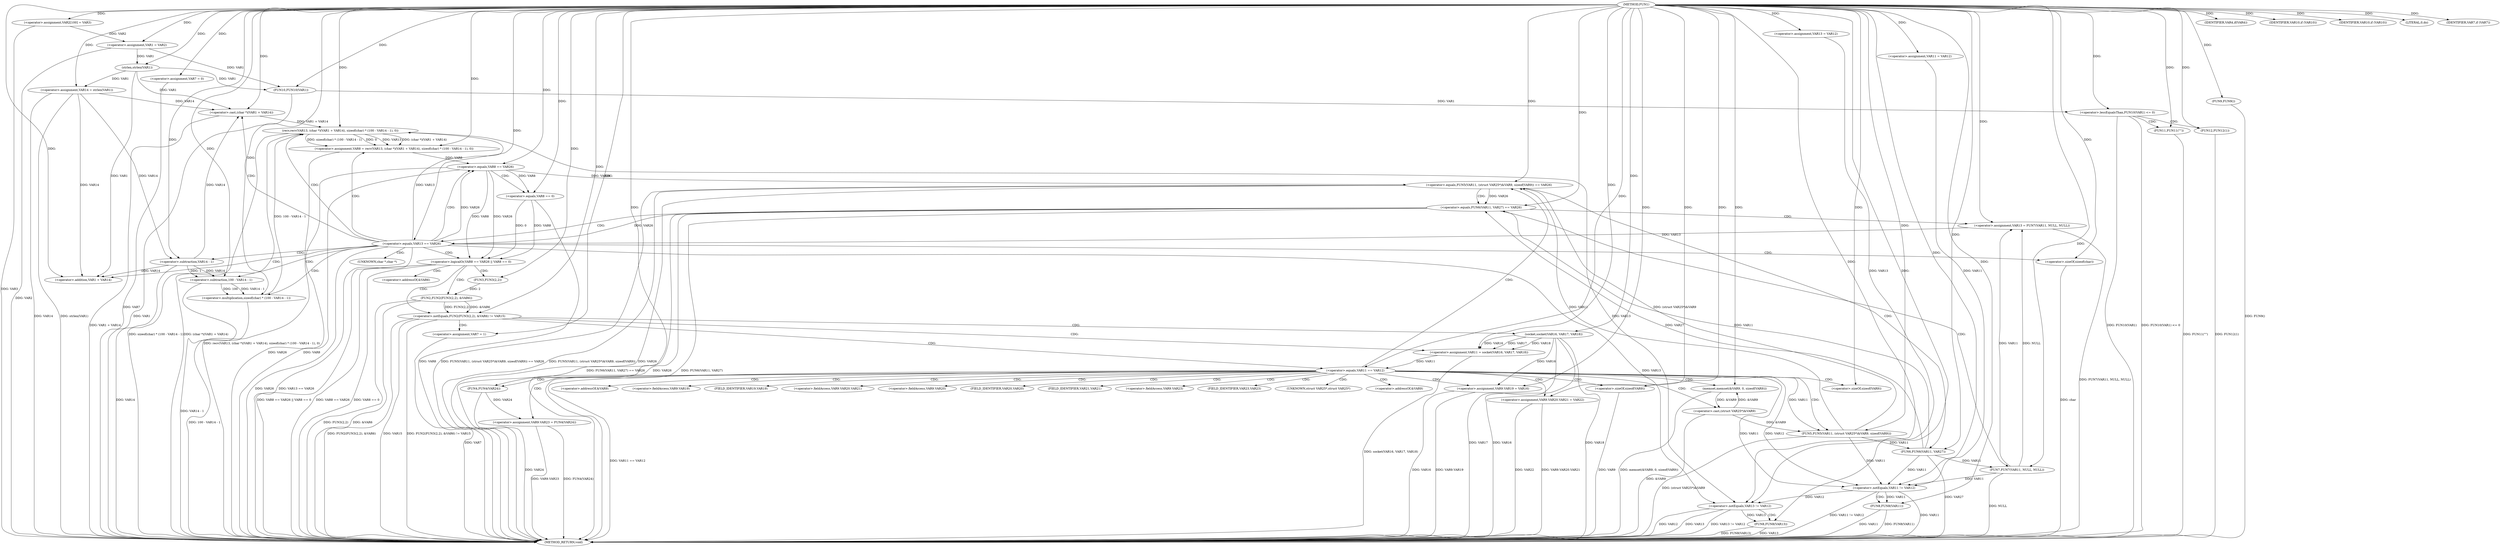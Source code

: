 digraph FUN1 {  
"1000100" [label = "(METHOD,FUN1)" ]
"1000283" [label = "(METHOD_RETURN,void)" ]
"1000104" [label = "(<operator>.assignment,VAR2[100] = VAR3)" ]
"1000107" [label = "(<operator>.assignment,VAR1 = VAR2)" ]
"1000111" [label = "(IDENTIFIER,VAR4,if(VAR4))" ]
"1000116" [label = "(<operator>.assignment,VAR7 = 0)" ]
"1000123" [label = "(<operator>.assignment,VAR11 = VAR12)" ]
"1000127" [label = "(<operator>.assignment,VAR13 = VAR12)" ]
"1000131" [label = "(<operator>.assignment,VAR14 = strlen(VAR1))" ]
"1000133" [label = "(strlen,strlen(VAR1))" ]
"1000138" [label = "(<operator>.notEquals,FUN2(FUN3(2,2), &VAR6) != VAR15)" ]
"1000139" [label = "(FUN2,FUN2(FUN3(2,2), &VAR6))" ]
"1000140" [label = "(FUN3,FUN3(2,2))" ]
"1000148" [label = "(<operator>.assignment,VAR7 = 1)" ]
"1000151" [label = "(<operator>.assignment,VAR11 = socket(VAR16, VAR17, VAR18))" ]
"1000153" [label = "(socket,socket(VAR16, VAR17, VAR18))" ]
"1000158" [label = "(<operator>.equals,VAR11 == VAR12)" ]
"1000163" [label = "(memset,memset(&VAR9, 0, sizeof(VAR9)))" ]
"1000167" [label = "(<operator>.sizeOf,sizeof(VAR9))" ]
"1000169" [label = "(<operator>.assignment,VAR9.VAR19 = VAR16)" ]
"1000174" [label = "(<operator>.assignment,VAR9.VAR20.VAR21 = VAR22)" ]
"1000181" [label = "(<operator>.assignment,VAR9.VAR23 = FUN4(VAR24))" ]
"1000185" [label = "(FUN4,FUN4(VAR24))" ]
"1000188" [label = "(<operator>.equals,FUN5(VAR11, (struct VAR25*)&VAR9, sizeof(VAR9)) == VAR26)" ]
"1000189" [label = "(FUN5,FUN5(VAR11, (struct VAR25*)&VAR9, sizeof(VAR9)))" ]
"1000191" [label = "(<operator>.cast,(struct VAR25*)&VAR9)" ]
"1000195" [label = "(<operator>.sizeOf,sizeof(VAR9))" ]
"1000201" [label = "(<operator>.equals,FUN6(VAR11, VAR27) == VAR26)" ]
"1000202" [label = "(FUN6,FUN6(VAR11, VAR27))" ]
"1000208" [label = "(<operator>.assignment,VAR13 = FUN7(VAR11, NULL, NULL))" ]
"1000210" [label = "(FUN7,FUN7(VAR11, NULL, NULL))" ]
"1000215" [label = "(<operator>.equals,VAR13 == VAR26)" ]
"1000220" [label = "(<operator>.assignment,VAR8 = recv(VAR13, (char *)(VAR1 + VAR14), sizeof(char) * (100 - VAR14 - 1), 0))" ]
"1000222" [label = "(recv,recv(VAR13, (char *)(VAR1 + VAR14), sizeof(char) * (100 - VAR14 - 1), 0))" ]
"1000224" [label = "(<operator>.cast,(char *)(VAR1 + VAR14))" ]
"1000226" [label = "(<operator>.addition,VAR1 + VAR14)" ]
"1000229" [label = "(<operator>.multiplication,sizeof(char) * (100 - VAR14 - 1))" ]
"1000230" [label = "(<operator>.sizeOf,sizeof(char))" ]
"1000232" [label = "(<operator>.subtraction,100 - VAR14 - 1)" ]
"1000234" [label = "(<operator>.subtraction,VAR14 - 1)" ]
"1000239" [label = "(<operator>.logicalOr,VAR8 == VAR26 || VAR8 == 0)" ]
"1000240" [label = "(<operator>.equals,VAR8 == VAR26)" ]
"1000243" [label = "(<operator>.equals,VAR8 == 0)" ]
"1000249" [label = "(IDENTIFIER,VAR10,if (VAR10))" ]
"1000252" [label = "(IDENTIFIER,VAR10,if (VAR10))" ]
"1000254" [label = "(LITERAL,0,do)" ]
"1000256" [label = "(<operator>.notEquals,VAR11 != VAR12)" ]
"1000260" [label = "(FUN8,FUN8(VAR11))" ]
"1000263" [label = "(<operator>.notEquals,VAR13 != VAR12)" ]
"1000267" [label = "(FUN8,FUN8(VAR13))" ]
"1000270" [label = "(IDENTIFIER,VAR7,if (VAR7))" ]
"1000272" [label = "(FUN9,FUN9())" ]
"1000274" [label = "(<operator>.lessEqualsThan,FUN10(VAR1) <= 0)" ]
"1000275" [label = "(FUN10,FUN10(VAR1))" ]
"1000279" [label = "(FUN11,FUN11(\"\"))" ]
"1000281" [label = "(FUN12,FUN12(1))" ]
"1000143" [label = "(<operator>.addressOf,&VAR6)" ]
"1000164" [label = "(<operator>.addressOf,&VAR9)" ]
"1000170" [label = "(<operator>.fieldAccess,VAR9.VAR19)" ]
"1000172" [label = "(FIELD_IDENTIFIER,VAR19,VAR19)" ]
"1000175" [label = "(<operator>.fieldAccess,VAR9.VAR20.VAR21)" ]
"1000176" [label = "(<operator>.fieldAccess,VAR9.VAR20)" ]
"1000178" [label = "(FIELD_IDENTIFIER,VAR20,VAR20)" ]
"1000179" [label = "(FIELD_IDENTIFIER,VAR21,VAR21)" ]
"1000182" [label = "(<operator>.fieldAccess,VAR9.VAR23)" ]
"1000184" [label = "(FIELD_IDENTIFIER,VAR23,VAR23)" ]
"1000192" [label = "(UNKNOWN,struct VAR25*,struct VAR25*)" ]
"1000193" [label = "(<operator>.addressOf,&VAR9)" ]
"1000225" [label = "(UNKNOWN,char *,char *)" ]
  "1000201" -> "1000283"  [ label = "DDG: FUN6(VAR11, VAR27) == VAR26"] 
  "1000181" -> "1000283"  [ label = "DDG: FUN4(VAR24)"] 
  "1000224" -> "1000283"  [ label = "DDG: VAR1 + VAR14"] 
  "1000230" -> "1000283"  [ label = "DDG: char"] 
  "1000181" -> "1000283"  [ label = "DDG: VAR9.VAR23"] 
  "1000188" -> "1000283"  [ label = "DDG: FUN5(VAR11, (struct VAR25*)&VAR9, sizeof(VAR9)) == VAR26"] 
  "1000116" -> "1000283"  [ label = "DDG: VAR7"] 
  "1000260" -> "1000283"  [ label = "DDG: FUN8(VAR11)"] 
  "1000185" -> "1000283"  [ label = "DDG: VAR24"] 
  "1000208" -> "1000283"  [ label = "DDG: FUN7(VAR11, NULL, NULL)"] 
  "1000239" -> "1000283"  [ label = "DDG: VAR8 == VAR26 || VAR8 == 0"] 
  "1000274" -> "1000283"  [ label = "DDG: FUN10(VAR1)"] 
  "1000234" -> "1000283"  [ label = "DDG: VAR14"] 
  "1000239" -> "1000283"  [ label = "DDG: VAR8 == VAR26"] 
  "1000215" -> "1000283"  [ label = "DDG: VAR26"] 
  "1000188" -> "1000283"  [ label = "DDG: FUN5(VAR11, (struct VAR25*)&VAR9, sizeof(VAR9))"] 
  "1000131" -> "1000283"  [ label = "DDG: VAR14"] 
  "1000138" -> "1000283"  [ label = "DDG: FUN2(FUN3(2,2), &VAR6)"] 
  "1000139" -> "1000283"  [ label = "DDG: FUN3(2,2)"] 
  "1000263" -> "1000283"  [ label = "DDG: VAR12"] 
  "1000267" -> "1000283"  [ label = "DDG: VAR13"] 
  "1000222" -> "1000283"  [ label = "DDG: sizeof(char) * (100 - VAR14 - 1)"] 
  "1000153" -> "1000283"  [ label = "DDG: VAR17"] 
  "1000158" -> "1000283"  [ label = "DDG: VAR11 == VAR12"] 
  "1000267" -> "1000283"  [ label = "DDG: FUN8(VAR13)"] 
  "1000189" -> "1000283"  [ label = "DDG: (struct VAR25*)&VAR9"] 
  "1000263" -> "1000283"  [ label = "DDG: VAR13"] 
  "1000274" -> "1000283"  [ label = "DDG: FUN10(VAR1) <= 0"] 
  "1000263" -> "1000283"  [ label = "DDG: VAR13 != VAR12"] 
  "1000174" -> "1000283"  [ label = "DDG: VAR22"] 
  "1000220" -> "1000283"  [ label = "DDG: recv(VAR13, (char *)(VAR1 + VAR14), sizeof(char) * (100 - VAR14 - 1), 0)"] 
  "1000148" -> "1000283"  [ label = "DDG: VAR7"] 
  "1000151" -> "1000283"  [ label = "DDG: socket(VAR16, VAR17, VAR18)"] 
  "1000275" -> "1000283"  [ label = "DDG: VAR1"] 
  "1000131" -> "1000283"  [ label = "DDG: strlen(VAR1)"] 
  "1000210" -> "1000283"  [ label = "DDG: NULL"] 
  "1000153" -> "1000283"  [ label = "DDG: VAR16"] 
  "1000188" -> "1000283"  [ label = "DDG: VAR26"] 
  "1000229" -> "1000283"  [ label = "DDG: 100 - VAR14 - 1"] 
  "1000191" -> "1000283"  [ label = "DDG: &VAR9"] 
  "1000281" -> "1000283"  [ label = "DDG: FUN12(1)"] 
  "1000169" -> "1000283"  [ label = "DDG: VAR16"] 
  "1000232" -> "1000283"  [ label = "DDG: VAR14 - 1"] 
  "1000240" -> "1000283"  [ label = "DDG: VAR26"] 
  "1000138" -> "1000283"  [ label = "DDG: VAR15"] 
  "1000139" -> "1000283"  [ label = "DDG: &VAR6"] 
  "1000215" -> "1000283"  [ label = "DDG: VAR13 == VAR26"] 
  "1000243" -> "1000283"  [ label = "DDG: VAR8"] 
  "1000169" -> "1000283"  [ label = "DDG: VAR9.VAR19"] 
  "1000256" -> "1000283"  [ label = "DDG: VAR11"] 
  "1000260" -> "1000283"  [ label = "DDG: VAR11"] 
  "1000153" -> "1000283"  [ label = "DDG: VAR18"] 
  "1000272" -> "1000283"  [ label = "DDG: FUN9()"] 
  "1000138" -> "1000283"  [ label = "DDG: FUN2(FUN3(2,2), &VAR6) != VAR15"] 
  "1000201" -> "1000283"  [ label = "DDG: VAR26"] 
  "1000256" -> "1000283"  [ label = "DDG: VAR11 != VAR12"] 
  "1000163" -> "1000283"  [ label = "DDG: memset(&VAR9, 0, sizeof(VAR9))"] 
  "1000195" -> "1000283"  [ label = "DDG: VAR9"] 
  "1000240" -> "1000283"  [ label = "DDG: VAR8"] 
  "1000279" -> "1000283"  [ label = "DDG: FUN11(\"\")"] 
  "1000239" -> "1000283"  [ label = "DDG: VAR8 == 0"] 
  "1000104" -> "1000283"  [ label = "DDG: VAR3"] 
  "1000174" -> "1000283"  [ label = "DDG: VAR9.VAR20.VAR21"] 
  "1000107" -> "1000283"  [ label = "DDG: VAR2"] 
  "1000222" -> "1000283"  [ label = "DDG: (char *)(VAR1 + VAR14)"] 
  "1000202" -> "1000283"  [ label = "DDG: VAR27"] 
  "1000201" -> "1000283"  [ label = "DDG: FUN6(VAR11, VAR27)"] 
  "1000100" -> "1000104"  [ label = "DDG: "] 
  "1000104" -> "1000107"  [ label = "DDG: VAR2"] 
  "1000100" -> "1000107"  [ label = "DDG: "] 
  "1000100" -> "1000111"  [ label = "DDG: "] 
  "1000100" -> "1000116"  [ label = "DDG: "] 
  "1000100" -> "1000123"  [ label = "DDG: "] 
  "1000100" -> "1000127"  [ label = "DDG: "] 
  "1000133" -> "1000131"  [ label = "DDG: VAR1"] 
  "1000100" -> "1000131"  [ label = "DDG: "] 
  "1000107" -> "1000133"  [ label = "DDG: VAR1"] 
  "1000100" -> "1000133"  [ label = "DDG: "] 
  "1000139" -> "1000138"  [ label = "DDG: FUN3(2,2)"] 
  "1000139" -> "1000138"  [ label = "DDG: &VAR6"] 
  "1000140" -> "1000139"  [ label = "DDG: 2"] 
  "1000100" -> "1000140"  [ label = "DDG: "] 
  "1000100" -> "1000138"  [ label = "DDG: "] 
  "1000100" -> "1000148"  [ label = "DDG: "] 
  "1000153" -> "1000151"  [ label = "DDG: VAR16"] 
  "1000153" -> "1000151"  [ label = "DDG: VAR17"] 
  "1000153" -> "1000151"  [ label = "DDG: VAR18"] 
  "1000100" -> "1000151"  [ label = "DDG: "] 
  "1000100" -> "1000153"  [ label = "DDG: "] 
  "1000151" -> "1000158"  [ label = "DDG: VAR11"] 
  "1000100" -> "1000158"  [ label = "DDG: "] 
  "1000191" -> "1000163"  [ label = "DDG: &VAR9"] 
  "1000100" -> "1000163"  [ label = "DDG: "] 
  "1000100" -> "1000167"  [ label = "DDG: "] 
  "1000153" -> "1000169"  [ label = "DDG: VAR16"] 
  "1000100" -> "1000169"  [ label = "DDG: "] 
  "1000100" -> "1000174"  [ label = "DDG: "] 
  "1000185" -> "1000181"  [ label = "DDG: VAR24"] 
  "1000100" -> "1000185"  [ label = "DDG: "] 
  "1000189" -> "1000188"  [ label = "DDG: VAR11"] 
  "1000189" -> "1000188"  [ label = "DDG: (struct VAR25*)&VAR9"] 
  "1000158" -> "1000189"  [ label = "DDG: VAR11"] 
  "1000100" -> "1000189"  [ label = "DDG: "] 
  "1000191" -> "1000189"  [ label = "DDG: &VAR9"] 
  "1000163" -> "1000191"  [ label = "DDG: &VAR9"] 
  "1000100" -> "1000195"  [ label = "DDG: "] 
  "1000240" -> "1000188"  [ label = "DDG: VAR26"] 
  "1000100" -> "1000188"  [ label = "DDG: "] 
  "1000202" -> "1000201"  [ label = "DDG: VAR11"] 
  "1000202" -> "1000201"  [ label = "DDG: VAR27"] 
  "1000189" -> "1000202"  [ label = "DDG: VAR11"] 
  "1000100" -> "1000202"  [ label = "DDG: "] 
  "1000188" -> "1000201"  [ label = "DDG: VAR26"] 
  "1000100" -> "1000201"  [ label = "DDG: "] 
  "1000210" -> "1000208"  [ label = "DDG: VAR11"] 
  "1000210" -> "1000208"  [ label = "DDG: NULL"] 
  "1000100" -> "1000208"  [ label = "DDG: "] 
  "1000202" -> "1000210"  [ label = "DDG: VAR11"] 
  "1000100" -> "1000210"  [ label = "DDG: "] 
  "1000208" -> "1000215"  [ label = "DDG: VAR13"] 
  "1000100" -> "1000215"  [ label = "DDG: "] 
  "1000201" -> "1000215"  [ label = "DDG: VAR26"] 
  "1000222" -> "1000220"  [ label = "DDG: VAR13"] 
  "1000222" -> "1000220"  [ label = "DDG: (char *)(VAR1 + VAR14)"] 
  "1000222" -> "1000220"  [ label = "DDG: sizeof(char) * (100 - VAR14 - 1)"] 
  "1000222" -> "1000220"  [ label = "DDG: 0"] 
  "1000100" -> "1000220"  [ label = "DDG: "] 
  "1000215" -> "1000222"  [ label = "DDG: VAR13"] 
  "1000100" -> "1000222"  [ label = "DDG: "] 
  "1000224" -> "1000222"  [ label = "DDG: VAR1 + VAR14"] 
  "1000133" -> "1000224"  [ label = "DDG: VAR1"] 
  "1000100" -> "1000224"  [ label = "DDG: "] 
  "1000234" -> "1000224"  [ label = "DDG: VAR14"] 
  "1000131" -> "1000224"  [ label = "DDG: VAR14"] 
  "1000133" -> "1000226"  [ label = "DDG: VAR1"] 
  "1000100" -> "1000226"  [ label = "DDG: "] 
  "1000234" -> "1000226"  [ label = "DDG: VAR14"] 
  "1000131" -> "1000226"  [ label = "DDG: VAR14"] 
  "1000229" -> "1000222"  [ label = "DDG: 100 - VAR14 - 1"] 
  "1000100" -> "1000229"  [ label = "DDG: "] 
  "1000100" -> "1000230"  [ label = "DDG: "] 
  "1000232" -> "1000229"  [ label = "DDG: 100"] 
  "1000232" -> "1000229"  [ label = "DDG: VAR14 - 1"] 
  "1000100" -> "1000232"  [ label = "DDG: "] 
  "1000234" -> "1000232"  [ label = "DDG: VAR14"] 
  "1000234" -> "1000232"  [ label = "DDG: 1"] 
  "1000100" -> "1000234"  [ label = "DDG: "] 
  "1000131" -> "1000234"  [ label = "DDG: VAR14"] 
  "1000240" -> "1000239"  [ label = "DDG: VAR8"] 
  "1000240" -> "1000239"  [ label = "DDG: VAR26"] 
  "1000220" -> "1000240"  [ label = "DDG: VAR8"] 
  "1000100" -> "1000240"  [ label = "DDG: "] 
  "1000215" -> "1000240"  [ label = "DDG: VAR26"] 
  "1000243" -> "1000239"  [ label = "DDG: VAR8"] 
  "1000243" -> "1000239"  [ label = "DDG: 0"] 
  "1000240" -> "1000243"  [ label = "DDG: VAR8"] 
  "1000100" -> "1000243"  [ label = "DDG: "] 
  "1000100" -> "1000249"  [ label = "DDG: "] 
  "1000100" -> "1000252"  [ label = "DDG: "] 
  "1000100" -> "1000254"  [ label = "DDG: "] 
  "1000158" -> "1000256"  [ label = "DDG: VAR11"] 
  "1000189" -> "1000256"  [ label = "DDG: VAR11"] 
  "1000202" -> "1000256"  [ label = "DDG: VAR11"] 
  "1000210" -> "1000256"  [ label = "DDG: VAR11"] 
  "1000123" -> "1000256"  [ label = "DDG: VAR11"] 
  "1000100" -> "1000256"  [ label = "DDG: "] 
  "1000158" -> "1000256"  [ label = "DDG: VAR12"] 
  "1000256" -> "1000260"  [ label = "DDG: VAR11"] 
  "1000100" -> "1000260"  [ label = "DDG: "] 
  "1000222" -> "1000263"  [ label = "DDG: VAR13"] 
  "1000215" -> "1000263"  [ label = "DDG: VAR13"] 
  "1000127" -> "1000263"  [ label = "DDG: VAR13"] 
  "1000100" -> "1000263"  [ label = "DDG: "] 
  "1000256" -> "1000263"  [ label = "DDG: VAR12"] 
  "1000263" -> "1000267"  [ label = "DDG: VAR13"] 
  "1000100" -> "1000267"  [ label = "DDG: "] 
  "1000100" -> "1000270"  [ label = "DDG: "] 
  "1000100" -> "1000272"  [ label = "DDG: "] 
  "1000275" -> "1000274"  [ label = "DDG: VAR1"] 
  "1000107" -> "1000275"  [ label = "DDG: VAR1"] 
  "1000133" -> "1000275"  [ label = "DDG: VAR1"] 
  "1000100" -> "1000275"  [ label = "DDG: "] 
  "1000100" -> "1000274"  [ label = "DDG: "] 
  "1000100" -> "1000279"  [ label = "DDG: "] 
  "1000100" -> "1000281"  [ label = "DDG: "] 
  "1000138" -> "1000148"  [ label = "CDG: "] 
  "1000138" -> "1000151"  [ label = "CDG: "] 
  "1000138" -> "1000153"  [ label = "CDG: "] 
  "1000138" -> "1000158"  [ label = "CDG: "] 
  "1000158" -> "1000164"  [ label = "CDG: "] 
  "1000158" -> "1000174"  [ label = "CDG: "] 
  "1000158" -> "1000191"  [ label = "CDG: "] 
  "1000158" -> "1000182"  [ label = "CDG: "] 
  "1000158" -> "1000188"  [ label = "CDG: "] 
  "1000158" -> "1000167"  [ label = "CDG: "] 
  "1000158" -> "1000175"  [ label = "CDG: "] 
  "1000158" -> "1000179"  [ label = "CDG: "] 
  "1000158" -> "1000192"  [ label = "CDG: "] 
  "1000158" -> "1000176"  [ label = "CDG: "] 
  "1000158" -> "1000185"  [ label = "CDG: "] 
  "1000158" -> "1000195"  [ label = "CDG: "] 
  "1000158" -> "1000172"  [ label = "CDG: "] 
  "1000158" -> "1000189"  [ label = "CDG: "] 
  "1000158" -> "1000169"  [ label = "CDG: "] 
  "1000158" -> "1000163"  [ label = "CDG: "] 
  "1000158" -> "1000178"  [ label = "CDG: "] 
  "1000158" -> "1000170"  [ label = "CDG: "] 
  "1000158" -> "1000193"  [ label = "CDG: "] 
  "1000158" -> "1000184"  [ label = "CDG: "] 
  "1000158" -> "1000181"  [ label = "CDG: "] 
  "1000188" -> "1000201"  [ label = "CDG: "] 
  "1000188" -> "1000202"  [ label = "CDG: "] 
  "1000201" -> "1000208"  [ label = "CDG: "] 
  "1000201" -> "1000210"  [ label = "CDG: "] 
  "1000201" -> "1000215"  [ label = "CDG: "] 
  "1000215" -> "1000222"  [ label = "CDG: "] 
  "1000215" -> "1000220"  [ label = "CDG: "] 
  "1000215" -> "1000224"  [ label = "CDG: "] 
  "1000215" -> "1000240"  [ label = "CDG: "] 
  "1000215" -> "1000226"  [ label = "CDG: "] 
  "1000215" -> "1000232"  [ label = "CDG: "] 
  "1000215" -> "1000239"  [ label = "CDG: "] 
  "1000215" -> "1000229"  [ label = "CDG: "] 
  "1000215" -> "1000230"  [ label = "CDG: "] 
  "1000215" -> "1000234"  [ label = "CDG: "] 
  "1000215" -> "1000225"  [ label = "CDG: "] 
  "1000239" -> "1000139"  [ label = "CDG: "] 
  "1000239" -> "1000138"  [ label = "CDG: "] 
  "1000239" -> "1000143"  [ label = "CDG: "] 
  "1000239" -> "1000140"  [ label = "CDG: "] 
  "1000240" -> "1000243"  [ label = "CDG: "] 
  "1000256" -> "1000260"  [ label = "CDG: "] 
  "1000263" -> "1000267"  [ label = "CDG: "] 
  "1000274" -> "1000281"  [ label = "CDG: "] 
  "1000274" -> "1000279"  [ label = "CDG: "] 
}

